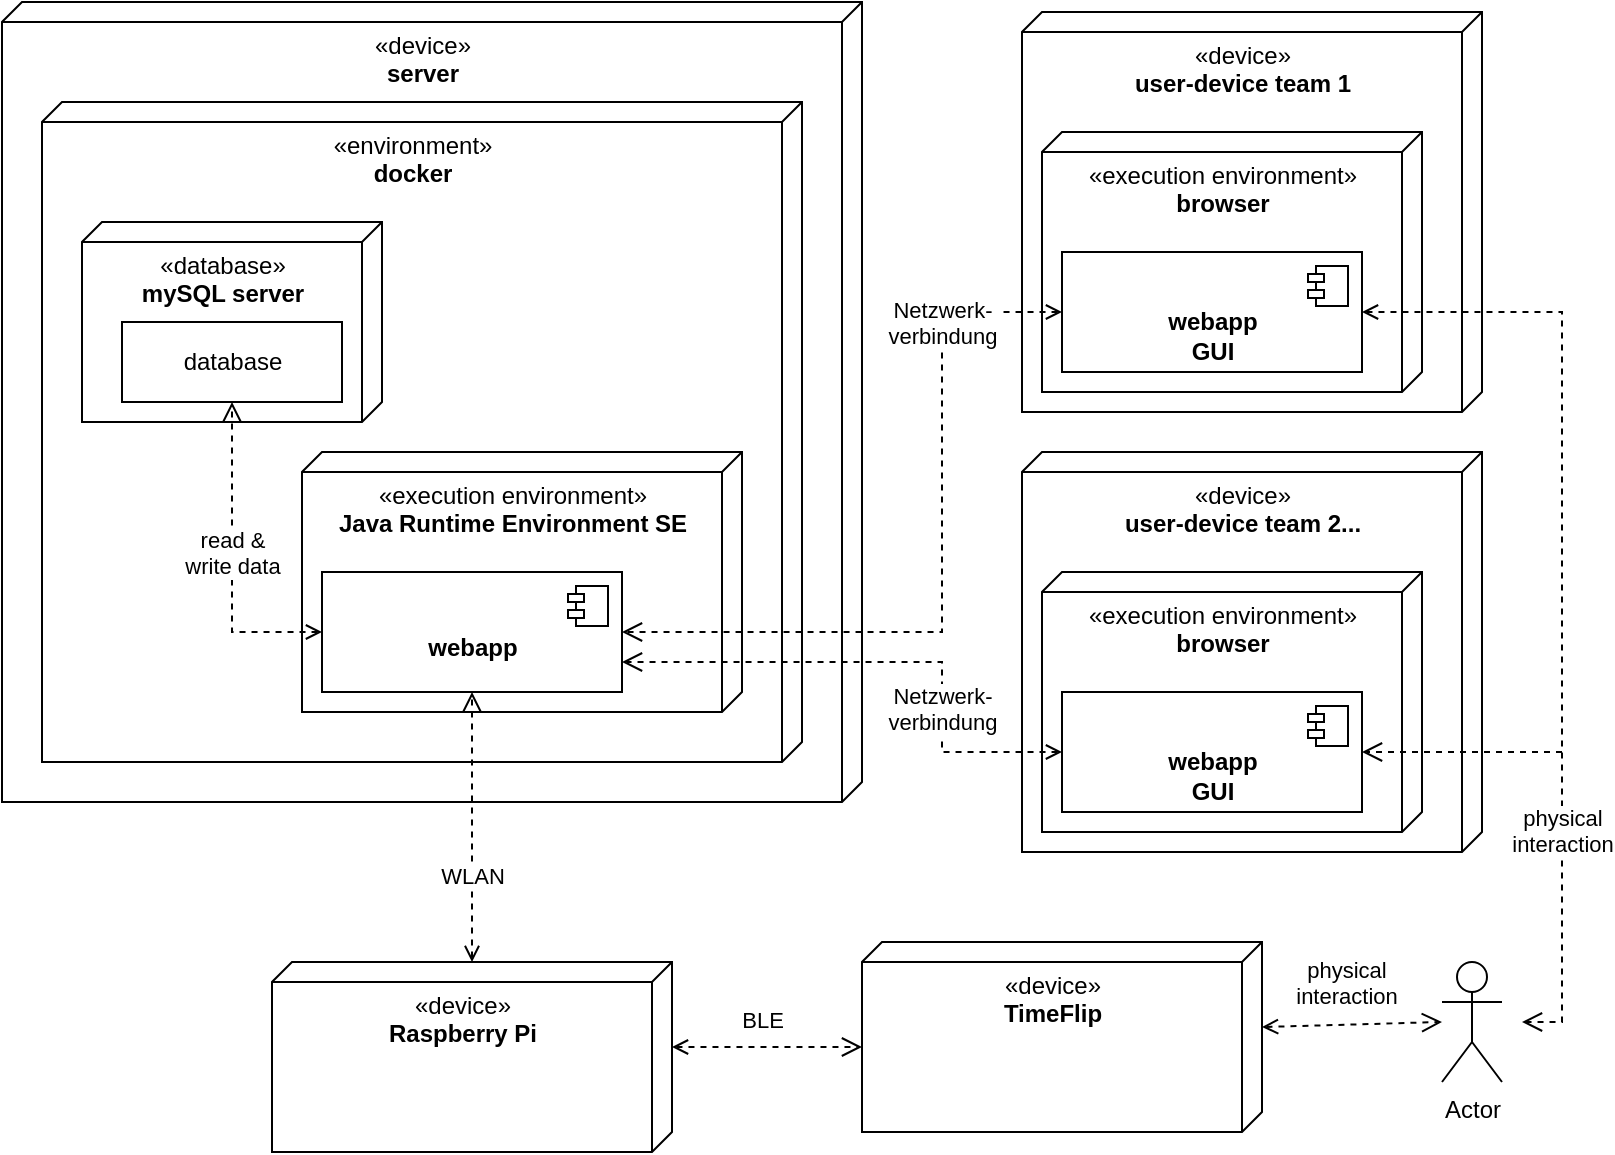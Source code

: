 <mxfile version="14.5.7" type="device"><diagram id="C5RBs43oDa-KdzZeNtuy" name="Page-1"><mxGraphModel dx="2075" dy="1024" grid="1" gridSize="10" guides="1" tooltips="1" connect="1" arrows="1" fold="1" page="1" pageScale="1" pageWidth="827" pageHeight="1169" math="0" shadow="0"><root><mxCell id="WIyWlLk6GJQsqaUBKTNV-0"/><mxCell id="WIyWlLk6GJQsqaUBKTNV-1" parent="WIyWlLk6GJQsqaUBKTNV-0"/><mxCell id="_gTSddsXQWTyIKyXQg5h-1" value="&lt;span&gt;«device»&lt;br&gt;&lt;b&gt;server&lt;/b&gt;&lt;br&gt;&lt;br&gt;&lt;/span&gt;" style="verticalAlign=top;align=center;spacingTop=8;spacingLeft=2;spacingRight=12;shape=cube;size=10;direction=south;fontStyle=0;html=1;" parent="WIyWlLk6GJQsqaUBKTNV-1" vertex="1"><mxGeometry x="-40" y="50" width="430" height="400" as="geometry"/></mxCell><mxCell id="24CpHauMX0iN2_izggTh-1" value="&lt;span&gt;«environment»&lt;br&gt;&lt;b&gt;docker&lt;/b&gt;&lt;br&gt;&lt;/span&gt;" style="verticalAlign=top;align=center;spacingTop=8;spacingLeft=2;spacingRight=12;shape=cube;size=10;direction=south;fontStyle=0;html=1;" vertex="1" parent="WIyWlLk6GJQsqaUBKTNV-1"><mxGeometry x="-20" y="100" width="380" height="330" as="geometry"/></mxCell><mxCell id="_gTSddsXQWTyIKyXQg5h-10" value="&lt;span&gt;«device»&lt;br&gt;&lt;b&gt;user-device team 1&lt;/b&gt;&lt;br&gt;&lt;br&gt;&lt;/span&gt;" style="verticalAlign=top;align=center;spacingTop=8;spacingLeft=2;spacingRight=12;shape=cube;size=10;direction=south;fontStyle=0;html=1;" parent="WIyWlLk6GJQsqaUBKTNV-1" vertex="1"><mxGeometry x="470" y="55" width="230" height="200" as="geometry"/></mxCell><mxCell id="_gTSddsXQWTyIKyXQg5h-11" value="&lt;span&gt;«execution environment»&lt;br&gt;&lt;b&gt;browser&lt;/b&gt;&lt;br&gt;&lt;/span&gt;" style="verticalAlign=top;align=center;spacingTop=8;spacingLeft=2;spacingRight=12;shape=cube;size=10;direction=south;fontStyle=0;html=1;" parent="WIyWlLk6GJQsqaUBKTNV-1" vertex="1"><mxGeometry x="480" y="115" width="190" height="130" as="geometry"/></mxCell><mxCell id="_gTSddsXQWTyIKyXQg5h-12" value="&lt;b&gt;webapp&lt;br&gt;GUI&lt;br&gt;&lt;/b&gt;" style="html=1;dropTarget=0;spacingBottom=-24;" parent="WIyWlLk6GJQsqaUBKTNV-1" vertex="1"><mxGeometry x="490" y="175" width="150" height="60" as="geometry"/></mxCell><mxCell id="_gTSddsXQWTyIKyXQg5h-13" value="" style="shape=module;jettyWidth=8;jettyHeight=4;" parent="_gTSddsXQWTyIKyXQg5h-12" vertex="1"><mxGeometry x="1" width="20" height="20" relative="1" as="geometry"><mxPoint x="-27" y="7" as="offset"/></mxGeometry></mxCell><mxCell id="_gTSddsXQWTyIKyXQg5h-15" value="&lt;span&gt;«device»&lt;br&gt;&lt;b&gt;user-device team 2...&lt;/b&gt;&lt;br&gt;&lt;br&gt;&lt;/span&gt;" style="verticalAlign=top;align=center;spacingTop=8;spacingLeft=2;spacingRight=12;shape=cube;size=10;direction=south;fontStyle=0;html=1;" parent="WIyWlLk6GJQsqaUBKTNV-1" vertex="1"><mxGeometry x="470" y="275" width="230" height="200" as="geometry"/></mxCell><mxCell id="_gTSddsXQWTyIKyXQg5h-16" value="&lt;span&gt;«execution environment»&lt;br&gt;&lt;b&gt;browser&lt;/b&gt;&lt;br&gt;&lt;/span&gt;" style="verticalAlign=top;align=center;spacingTop=8;spacingLeft=2;spacingRight=12;shape=cube;size=10;direction=south;fontStyle=0;html=1;" parent="WIyWlLk6GJQsqaUBKTNV-1" vertex="1"><mxGeometry x="480" y="335" width="190" height="130" as="geometry"/></mxCell><mxCell id="_gTSddsXQWTyIKyXQg5h-17" value="&lt;b&gt;webapp&lt;br&gt;GUI&lt;br&gt;&lt;/b&gt;" style="html=1;dropTarget=0;spacingBottom=-24;" parent="WIyWlLk6GJQsqaUBKTNV-1" vertex="1"><mxGeometry x="490" y="395" width="150" height="60" as="geometry"/></mxCell><mxCell id="_gTSddsXQWTyIKyXQg5h-18" value="" style="shape=module;jettyWidth=8;jettyHeight=4;" parent="_gTSddsXQWTyIKyXQg5h-17" vertex="1"><mxGeometry x="1" width="20" height="20" relative="1" as="geometry"><mxPoint x="-27" y="7" as="offset"/></mxGeometry></mxCell><mxCell id="24CpHauMX0iN2_izggTh-2" value="" style="group" vertex="1" connectable="0" parent="WIyWlLk6GJQsqaUBKTNV-1"><mxGeometry y="160" width="150" height="100" as="geometry"/></mxCell><mxCell id="_gTSddsXQWTyIKyXQg5h-7" value="&lt;span&gt;«database»&lt;br&gt;&lt;b&gt;mySQL server&lt;/b&gt;&lt;br&gt;&lt;/span&gt;" style="verticalAlign=top;align=center;spacingTop=8;spacingLeft=2;spacingRight=12;shape=cube;size=10;direction=south;fontStyle=0;html=1;" parent="24CpHauMX0iN2_izggTh-2" vertex="1"><mxGeometry width="150" height="100" as="geometry"/></mxCell><mxCell id="_gTSddsXQWTyIKyXQg5h-8" value="database" style="html=1;" parent="24CpHauMX0iN2_izggTh-2" vertex="1"><mxGeometry x="20" y="50" width="110" height="40" as="geometry"/></mxCell><mxCell id="24CpHauMX0iN2_izggTh-3" value="" style="group" vertex="1" connectable="0" parent="WIyWlLk6GJQsqaUBKTNV-1"><mxGeometry x="110" y="275" width="220" height="130" as="geometry"/></mxCell><mxCell id="_gTSddsXQWTyIKyXQg5h-4" value="&lt;span&gt;«execution environment»&lt;br&gt;&lt;b&gt;Java Runtime Environment SE&lt;/b&gt;&lt;br&gt;&lt;/span&gt;" style="verticalAlign=top;align=center;spacingTop=8;spacingLeft=2;spacingRight=12;shape=cube;size=10;direction=south;fontStyle=0;html=1;" parent="24CpHauMX0iN2_izggTh-3" vertex="1"><mxGeometry width="220" height="130" as="geometry"/></mxCell><mxCell id="_gTSddsXQWTyIKyXQg5h-5" value="&lt;b&gt;webapp&lt;/b&gt;" style="html=1;dropTarget=0;spacingBottom=-16;" parent="24CpHauMX0iN2_izggTh-3" vertex="1"><mxGeometry x="10" y="60" width="150" height="60" as="geometry"/></mxCell><mxCell id="_gTSddsXQWTyIKyXQg5h-6" value="" style="shape=module;jettyWidth=8;jettyHeight=4;" parent="_gTSddsXQWTyIKyXQg5h-5" vertex="1"><mxGeometry x="1" width="20" height="20" relative="1" as="geometry"><mxPoint x="-27" y="7" as="offset"/></mxGeometry></mxCell><mxCell id="_gTSddsXQWTyIKyXQg5h-9" value="read &amp;amp; &lt;br&gt;write data" style="html=1;verticalAlign=bottom;endArrow=open;dashed=1;endSize=8;exitX=0;exitY=0.5;exitDx=0;exitDy=0;entryX=0.5;entryY=1;entryDx=0;entryDy=0;rounded=0;strokeWidth=1;startArrow=open;startFill=0;" parent="WIyWlLk6GJQsqaUBKTNV-1" source="_gTSddsXQWTyIKyXQg5h-5" target="_gTSddsXQWTyIKyXQg5h-8" edge="1"><mxGeometry x="-0.136" relative="1" as="geometry"><mxPoint x="410" y="230" as="sourcePoint"/><mxPoint x="330" y="230" as="targetPoint"/><Array as="points"><mxPoint x="75" y="365"/></Array><mxPoint as="offset"/></mxGeometry></mxCell><mxCell id="_gTSddsXQWTyIKyXQg5h-14" value="Netzwerk-&lt;br&gt;verbindung" style="html=1;verticalAlign=bottom;endArrow=open;dashed=1;endSize=8;strokeWidth=1;entryX=1;entryY=0.5;entryDx=0;entryDy=0;exitX=0;exitY=0.5;exitDx=0;exitDy=0;startArrow=open;startFill=0;rounded=0;" parent="WIyWlLk6GJQsqaUBKTNV-1" source="_gTSddsXQWTyIKyXQg5h-12" target="_gTSddsXQWTyIKyXQg5h-5" edge="1"><mxGeometry x="-0.547" y="-5" relative="1" as="geometry"><mxPoint x="410" y="210" as="sourcePoint"/><mxPoint x="330" y="210" as="targetPoint"/><Array as="points"><mxPoint x="430" y="205"/><mxPoint x="430" y="365"/></Array><mxPoint x="5" y="-5" as="offset"/></mxGeometry></mxCell><mxCell id="_gTSddsXQWTyIKyXQg5h-19" value="Netzwerk-&lt;br&gt;verbindung" style="html=1;verticalAlign=bottom;endArrow=open;dashed=1;endSize=8;strokeWidth=1;entryX=1;entryY=0.75;entryDx=0;entryDy=0;exitX=0;exitY=0.5;exitDx=0;exitDy=0;startArrow=open;startFill=0;rounded=0;" parent="WIyWlLk6GJQsqaUBKTNV-1" source="_gTSddsXQWTyIKyXQg5h-17" target="_gTSddsXQWTyIKyXQg5h-5" edge="1"><mxGeometry x="-0.5" relative="1" as="geometry"><mxPoint x="500" y="190" as="sourcePoint"/><mxPoint x="280" y="260" as="targetPoint"/><mxPoint as="offset"/><Array as="points"><mxPoint x="430" y="425"/><mxPoint x="430" y="380"/></Array></mxGeometry></mxCell><mxCell id="24CpHauMX0iN2_izggTh-4" value="&lt;span&gt;«device»&lt;br&gt;&lt;b&gt;Raspberry Pi&lt;/b&gt;&lt;br&gt;&lt;/span&gt;" style="verticalAlign=top;align=center;spacingTop=8;spacingLeft=2;spacingRight=12;shape=cube;size=10;direction=south;fontStyle=0;html=1;" vertex="1" parent="WIyWlLk6GJQsqaUBKTNV-1"><mxGeometry x="95" y="530" width="200" height="95" as="geometry"/></mxCell><mxCell id="24CpHauMX0iN2_izggTh-5" value="WLAN" style="html=1;verticalAlign=bottom;endArrow=open;dashed=1;endSize=8;strokeWidth=1;entryX=0.5;entryY=1;entryDx=0;entryDy=0;startArrow=open;startFill=0;rounded=0;" edge="1" parent="WIyWlLk6GJQsqaUBKTNV-1" source="24CpHauMX0iN2_izggTh-4" target="_gTSddsXQWTyIKyXQg5h-5"><mxGeometry x="-0.5" relative="1" as="geometry"><mxPoint x="500" y="435" as="sourcePoint"/><mxPoint x="280" y="390" as="targetPoint"/><mxPoint as="offset"/></mxGeometry></mxCell><mxCell id="24CpHauMX0iN2_izggTh-6" value="&lt;span&gt;«device»&lt;br&gt;&lt;b&gt;TimeFlip&lt;/b&gt;&lt;br&gt;&lt;/span&gt;" style="verticalAlign=top;align=center;spacingTop=8;spacingLeft=2;spacingRight=12;shape=cube;size=10;direction=south;fontStyle=0;html=1;" vertex="1" parent="WIyWlLk6GJQsqaUBKTNV-1"><mxGeometry x="390" y="520" width="200" height="95" as="geometry"/></mxCell><mxCell id="24CpHauMX0iN2_izggTh-7" value="BLE" style="html=1;verticalAlign=bottom;endArrow=open;dashed=1;endSize=8;strokeWidth=1;entryX=0;entryY=0;entryDx=52.5;entryDy=200;startArrow=open;startFill=0;rounded=0;entryPerimeter=0;exitX=0;exitY=0;exitDx=42.5;exitDy=0;exitPerimeter=0;" edge="1" parent="WIyWlLk6GJQsqaUBKTNV-1" source="24CpHauMX0iN2_izggTh-4" target="24CpHauMX0iN2_izggTh-6"><mxGeometry x="-0.053" y="5" relative="1" as="geometry"><mxPoint x="205" y="540" as="sourcePoint"/><mxPoint x="205" y="405" as="targetPoint"/><mxPoint as="offset"/></mxGeometry></mxCell><mxCell id="24CpHauMX0iN2_izggTh-8" value="Actor" style="shape=umlActor;verticalLabelPosition=bottom;verticalAlign=top;html=1;outlineConnect=0;" vertex="1" parent="WIyWlLk6GJQsqaUBKTNV-1"><mxGeometry x="680" y="530" width="30" height="60" as="geometry"/></mxCell><mxCell id="24CpHauMX0iN2_izggTh-9" value="physical&lt;br&gt;interaction" style="html=1;verticalAlign=bottom;endArrow=open;dashed=1;endSize=8;strokeWidth=1;exitX=1;exitY=0.5;exitDx=0;exitDy=0;startArrow=open;startFill=0;rounded=0;" edge="1" parent="WIyWlLk6GJQsqaUBKTNV-1" source="_gTSddsXQWTyIKyXQg5h-12"><mxGeometry x="0.579" relative="1" as="geometry"><mxPoint x="500" y="435" as="sourcePoint"/><mxPoint x="720" y="560" as="targetPoint"/><mxPoint as="offset"/><Array as="points"><mxPoint x="740" y="205"/><mxPoint x="740" y="560"/></Array></mxGeometry></mxCell><mxCell id="24CpHauMX0iN2_izggTh-10" value="" style="html=1;verticalAlign=bottom;endArrow=open;dashed=1;endSize=8;strokeWidth=1;entryX=1;entryY=0.5;entryDx=0;entryDy=0;startArrow=none;startFill=0;rounded=0;endFill=0;" edge="1" parent="WIyWlLk6GJQsqaUBKTNV-1" target="_gTSddsXQWTyIKyXQg5h-17"><mxGeometry x="-0.5" relative="1" as="geometry"><mxPoint x="740" y="425" as="sourcePoint"/><mxPoint x="205" y="405" as="targetPoint"/><mxPoint as="offset"/></mxGeometry></mxCell><mxCell id="24CpHauMX0iN2_izggTh-11" value="physical&lt;br&gt;interaction" style="html=1;verticalAlign=bottom;endArrow=open;dashed=1;endSize=8;strokeWidth=1;startArrow=open;startFill=0;rounded=0;exitX=0;exitY=0;exitDx=42.5;exitDy=0;exitPerimeter=0;" edge="1" parent="WIyWlLk6GJQsqaUBKTNV-1" source="24CpHauMX0iN2_izggTh-6"><mxGeometry x="-0.053" y="5" relative="1" as="geometry"><mxPoint x="305" y="582.5" as="sourcePoint"/><mxPoint x="680" y="560" as="targetPoint"/><mxPoint as="offset"/></mxGeometry></mxCell></root></mxGraphModel></diagram></mxfile>